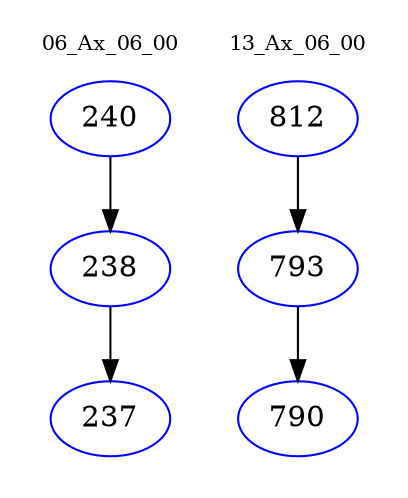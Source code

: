 digraph{
subgraph cluster_0 {
color = white
label = "06_Ax_06_00";
fontsize=10;
T0_240 [label="240", color="blue"]
T0_240 -> T0_238 [color="black"]
T0_238 [label="238", color="blue"]
T0_238 -> T0_237 [color="black"]
T0_237 [label="237", color="blue"]
}
subgraph cluster_1 {
color = white
label = "13_Ax_06_00";
fontsize=10;
T1_812 [label="812", color="blue"]
T1_812 -> T1_793 [color="black"]
T1_793 [label="793", color="blue"]
T1_793 -> T1_790 [color="black"]
T1_790 [label="790", color="blue"]
}
}

